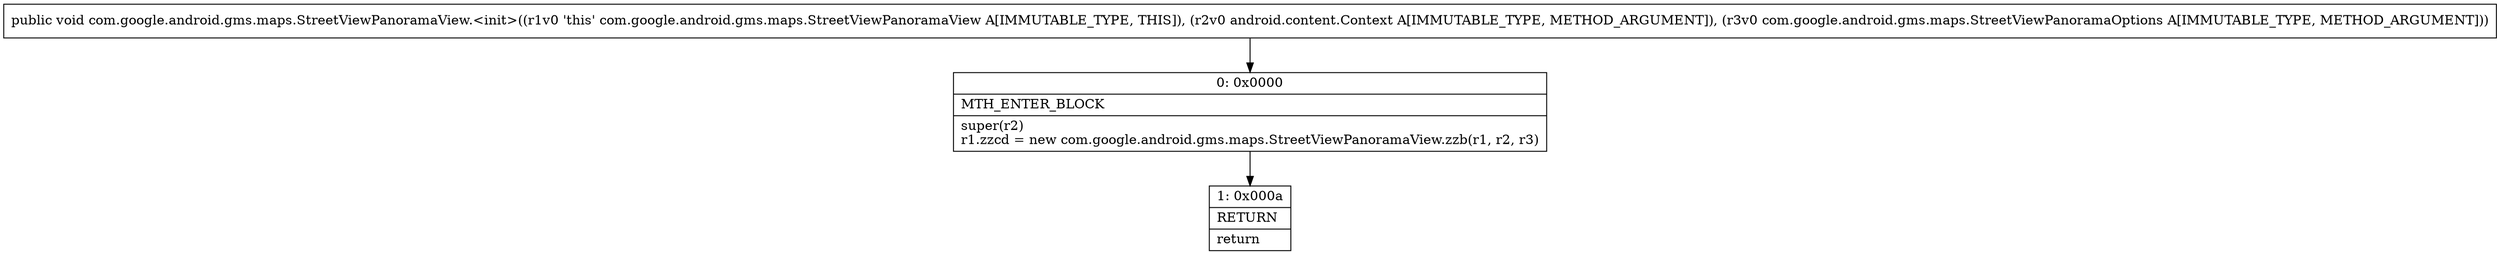 digraph "CFG forcom.google.android.gms.maps.StreetViewPanoramaView.\<init\>(Landroid\/content\/Context;Lcom\/google\/android\/gms\/maps\/StreetViewPanoramaOptions;)V" {
Node_0 [shape=record,label="{0\:\ 0x0000|MTH_ENTER_BLOCK\l|super(r2)\lr1.zzcd = new com.google.android.gms.maps.StreetViewPanoramaView.zzb(r1, r2, r3)\l}"];
Node_1 [shape=record,label="{1\:\ 0x000a|RETURN\l|return\l}"];
MethodNode[shape=record,label="{public void com.google.android.gms.maps.StreetViewPanoramaView.\<init\>((r1v0 'this' com.google.android.gms.maps.StreetViewPanoramaView A[IMMUTABLE_TYPE, THIS]), (r2v0 android.content.Context A[IMMUTABLE_TYPE, METHOD_ARGUMENT]), (r3v0 com.google.android.gms.maps.StreetViewPanoramaOptions A[IMMUTABLE_TYPE, METHOD_ARGUMENT])) }"];
MethodNode -> Node_0;
Node_0 -> Node_1;
}

